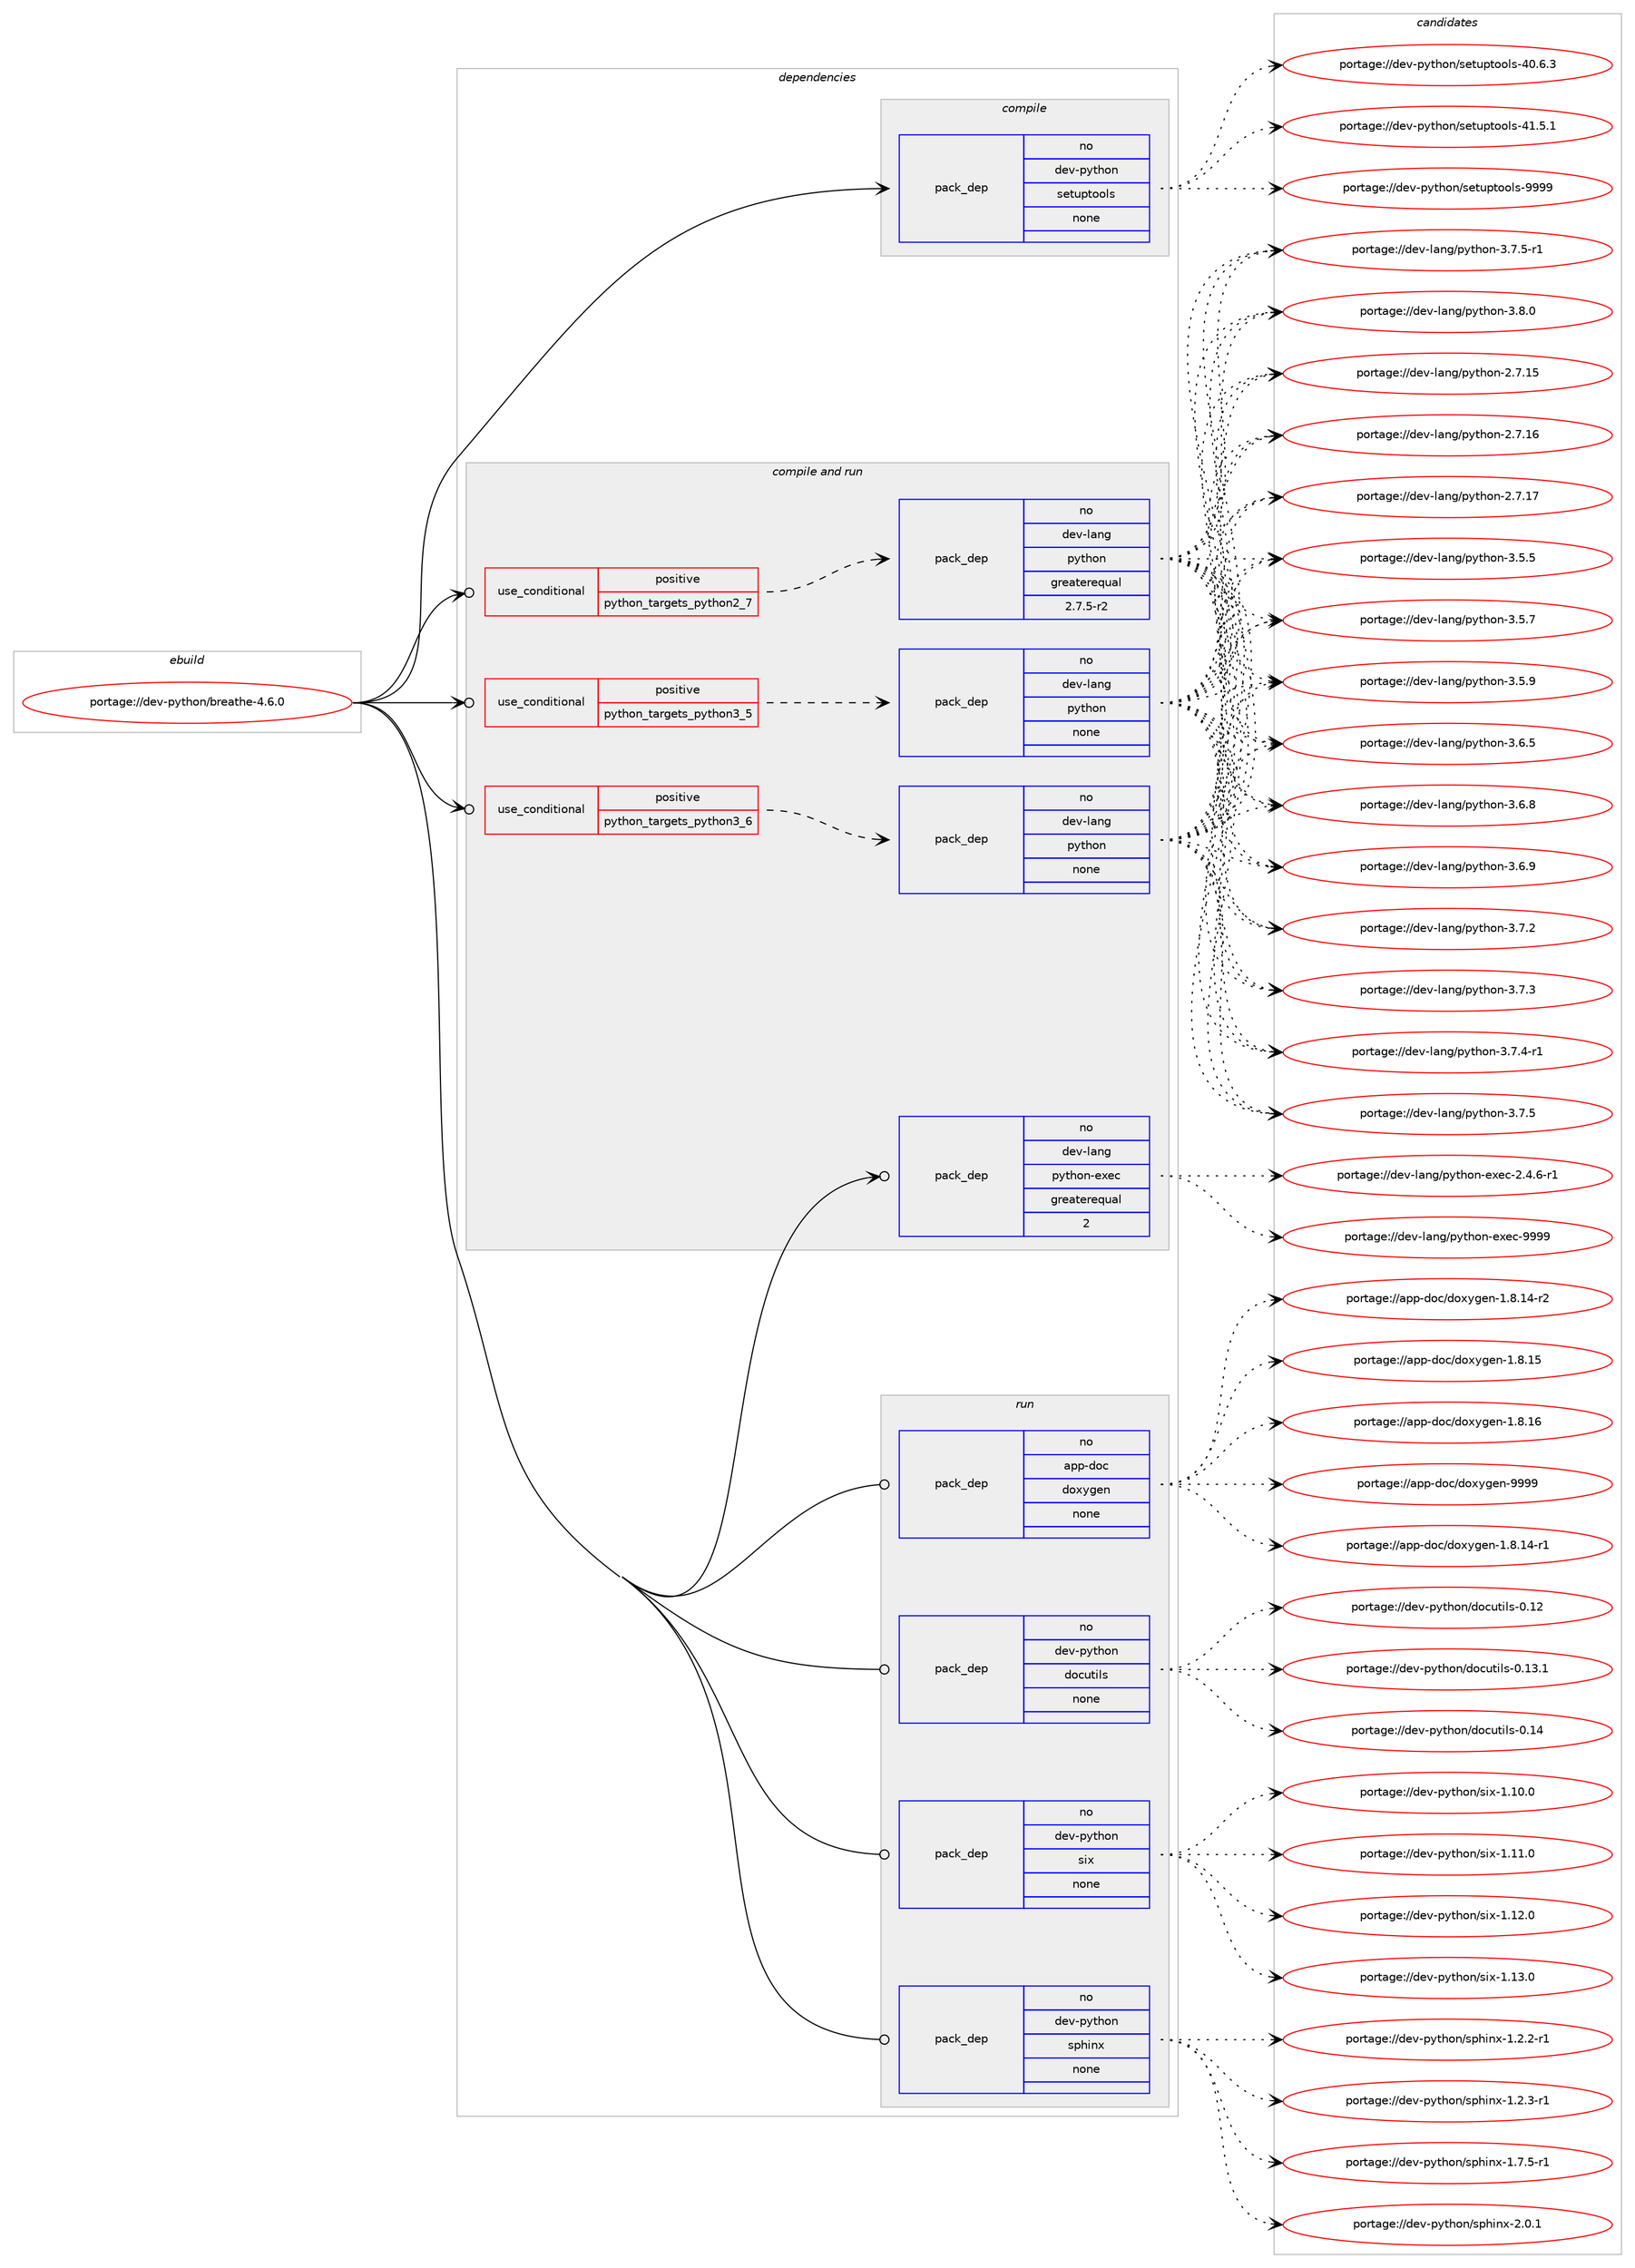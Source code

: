 digraph prolog {

# *************
# Graph options
# *************

newrank=true;
concentrate=true;
compound=true;
graph [rankdir=LR,fontname=Helvetica,fontsize=10,ranksep=1.5];#, ranksep=2.5, nodesep=0.2];
edge  [arrowhead=vee];
node  [fontname=Helvetica,fontsize=10];

# **********
# The ebuild
# **********

subgraph cluster_leftcol {
color=gray;
rank=same;
label=<<i>ebuild</i>>;
id [label="portage://dev-python/breathe-4.6.0", color=red, width=4, href="../dev-python/breathe-4.6.0.svg"];
}

# ****************
# The dependencies
# ****************

subgraph cluster_midcol {
color=gray;
label=<<i>dependencies</i>>;
subgraph cluster_compile {
fillcolor="#eeeeee";
style=filled;
label=<<i>compile</i>>;
subgraph pack102978 {
dependency132761 [label=<<TABLE BORDER="0" CELLBORDER="1" CELLSPACING="0" CELLPADDING="4" WIDTH="220"><TR><TD ROWSPAN="6" CELLPADDING="30">pack_dep</TD></TR><TR><TD WIDTH="110">no</TD></TR><TR><TD>dev-python</TD></TR><TR><TD>setuptools</TD></TR><TR><TD>none</TD></TR><TR><TD></TD></TR></TABLE>>, shape=none, color=blue];
}
id:e -> dependency132761:w [weight=20,style="solid",arrowhead="vee"];
}
subgraph cluster_compileandrun {
fillcolor="#eeeeee";
style=filled;
label=<<i>compile and run</i>>;
subgraph cond26479 {
dependency132762 [label=<<TABLE BORDER="0" CELLBORDER="1" CELLSPACING="0" CELLPADDING="4"><TR><TD ROWSPAN="3" CELLPADDING="10">use_conditional</TD></TR><TR><TD>positive</TD></TR><TR><TD>python_targets_python2_7</TD></TR></TABLE>>, shape=none, color=red];
subgraph pack102979 {
dependency132763 [label=<<TABLE BORDER="0" CELLBORDER="1" CELLSPACING="0" CELLPADDING="4" WIDTH="220"><TR><TD ROWSPAN="6" CELLPADDING="30">pack_dep</TD></TR><TR><TD WIDTH="110">no</TD></TR><TR><TD>dev-lang</TD></TR><TR><TD>python</TD></TR><TR><TD>greaterequal</TD></TR><TR><TD>2.7.5-r2</TD></TR></TABLE>>, shape=none, color=blue];
}
dependency132762:e -> dependency132763:w [weight=20,style="dashed",arrowhead="vee"];
}
id:e -> dependency132762:w [weight=20,style="solid",arrowhead="odotvee"];
subgraph cond26480 {
dependency132764 [label=<<TABLE BORDER="0" CELLBORDER="1" CELLSPACING="0" CELLPADDING="4"><TR><TD ROWSPAN="3" CELLPADDING="10">use_conditional</TD></TR><TR><TD>positive</TD></TR><TR><TD>python_targets_python3_5</TD></TR></TABLE>>, shape=none, color=red];
subgraph pack102980 {
dependency132765 [label=<<TABLE BORDER="0" CELLBORDER="1" CELLSPACING="0" CELLPADDING="4" WIDTH="220"><TR><TD ROWSPAN="6" CELLPADDING="30">pack_dep</TD></TR><TR><TD WIDTH="110">no</TD></TR><TR><TD>dev-lang</TD></TR><TR><TD>python</TD></TR><TR><TD>none</TD></TR><TR><TD></TD></TR></TABLE>>, shape=none, color=blue];
}
dependency132764:e -> dependency132765:w [weight=20,style="dashed",arrowhead="vee"];
}
id:e -> dependency132764:w [weight=20,style="solid",arrowhead="odotvee"];
subgraph cond26481 {
dependency132766 [label=<<TABLE BORDER="0" CELLBORDER="1" CELLSPACING="0" CELLPADDING="4"><TR><TD ROWSPAN="3" CELLPADDING="10">use_conditional</TD></TR><TR><TD>positive</TD></TR><TR><TD>python_targets_python3_6</TD></TR></TABLE>>, shape=none, color=red];
subgraph pack102981 {
dependency132767 [label=<<TABLE BORDER="0" CELLBORDER="1" CELLSPACING="0" CELLPADDING="4" WIDTH="220"><TR><TD ROWSPAN="6" CELLPADDING="30">pack_dep</TD></TR><TR><TD WIDTH="110">no</TD></TR><TR><TD>dev-lang</TD></TR><TR><TD>python</TD></TR><TR><TD>none</TD></TR><TR><TD></TD></TR></TABLE>>, shape=none, color=blue];
}
dependency132766:e -> dependency132767:w [weight=20,style="dashed",arrowhead="vee"];
}
id:e -> dependency132766:w [weight=20,style="solid",arrowhead="odotvee"];
subgraph pack102982 {
dependency132768 [label=<<TABLE BORDER="0" CELLBORDER="1" CELLSPACING="0" CELLPADDING="4" WIDTH="220"><TR><TD ROWSPAN="6" CELLPADDING="30">pack_dep</TD></TR><TR><TD WIDTH="110">no</TD></TR><TR><TD>dev-lang</TD></TR><TR><TD>python-exec</TD></TR><TR><TD>greaterequal</TD></TR><TR><TD>2</TD></TR></TABLE>>, shape=none, color=blue];
}
id:e -> dependency132768:w [weight=20,style="solid",arrowhead="odotvee"];
}
subgraph cluster_run {
fillcolor="#eeeeee";
style=filled;
label=<<i>run</i>>;
subgraph pack102983 {
dependency132769 [label=<<TABLE BORDER="0" CELLBORDER="1" CELLSPACING="0" CELLPADDING="4" WIDTH="220"><TR><TD ROWSPAN="6" CELLPADDING="30">pack_dep</TD></TR><TR><TD WIDTH="110">no</TD></TR><TR><TD>app-doc</TD></TR><TR><TD>doxygen</TD></TR><TR><TD>none</TD></TR><TR><TD></TD></TR></TABLE>>, shape=none, color=blue];
}
id:e -> dependency132769:w [weight=20,style="solid",arrowhead="odot"];
subgraph pack102984 {
dependency132770 [label=<<TABLE BORDER="0" CELLBORDER="1" CELLSPACING="0" CELLPADDING="4" WIDTH="220"><TR><TD ROWSPAN="6" CELLPADDING="30">pack_dep</TD></TR><TR><TD WIDTH="110">no</TD></TR><TR><TD>dev-python</TD></TR><TR><TD>docutils</TD></TR><TR><TD>none</TD></TR><TR><TD></TD></TR></TABLE>>, shape=none, color=blue];
}
id:e -> dependency132770:w [weight=20,style="solid",arrowhead="odot"];
subgraph pack102985 {
dependency132771 [label=<<TABLE BORDER="0" CELLBORDER="1" CELLSPACING="0" CELLPADDING="4" WIDTH="220"><TR><TD ROWSPAN="6" CELLPADDING="30">pack_dep</TD></TR><TR><TD WIDTH="110">no</TD></TR><TR><TD>dev-python</TD></TR><TR><TD>six</TD></TR><TR><TD>none</TD></TR><TR><TD></TD></TR></TABLE>>, shape=none, color=blue];
}
id:e -> dependency132771:w [weight=20,style="solid",arrowhead="odot"];
subgraph pack102986 {
dependency132772 [label=<<TABLE BORDER="0" CELLBORDER="1" CELLSPACING="0" CELLPADDING="4" WIDTH="220"><TR><TD ROWSPAN="6" CELLPADDING="30">pack_dep</TD></TR><TR><TD WIDTH="110">no</TD></TR><TR><TD>dev-python</TD></TR><TR><TD>sphinx</TD></TR><TR><TD>none</TD></TR><TR><TD></TD></TR></TABLE>>, shape=none, color=blue];
}
id:e -> dependency132772:w [weight=20,style="solid",arrowhead="odot"];
}
}

# **************
# The candidates
# **************

subgraph cluster_choices {
rank=same;
color=gray;
label=<<i>candidates</i>>;

subgraph choice102978 {
color=black;
nodesep=1;
choiceportage100101118451121211161041111104711510111611711211611111110811545524846544651 [label="portage://dev-python/setuptools-40.6.3", color=red, width=4,href="../dev-python/setuptools-40.6.3.svg"];
choiceportage100101118451121211161041111104711510111611711211611111110811545524946534649 [label="portage://dev-python/setuptools-41.5.1", color=red, width=4,href="../dev-python/setuptools-41.5.1.svg"];
choiceportage10010111845112121116104111110471151011161171121161111111081154557575757 [label="portage://dev-python/setuptools-9999", color=red, width=4,href="../dev-python/setuptools-9999.svg"];
dependency132761:e -> choiceportage100101118451121211161041111104711510111611711211611111110811545524846544651:w [style=dotted,weight="100"];
dependency132761:e -> choiceportage100101118451121211161041111104711510111611711211611111110811545524946534649:w [style=dotted,weight="100"];
dependency132761:e -> choiceportage10010111845112121116104111110471151011161171121161111111081154557575757:w [style=dotted,weight="100"];
}
subgraph choice102979 {
color=black;
nodesep=1;
choiceportage10010111845108971101034711212111610411111045504655464953 [label="portage://dev-lang/python-2.7.15", color=red, width=4,href="../dev-lang/python-2.7.15.svg"];
choiceportage10010111845108971101034711212111610411111045504655464954 [label="portage://dev-lang/python-2.7.16", color=red, width=4,href="../dev-lang/python-2.7.16.svg"];
choiceportage10010111845108971101034711212111610411111045504655464955 [label="portage://dev-lang/python-2.7.17", color=red, width=4,href="../dev-lang/python-2.7.17.svg"];
choiceportage100101118451089711010347112121116104111110455146534653 [label="portage://dev-lang/python-3.5.5", color=red, width=4,href="../dev-lang/python-3.5.5.svg"];
choiceportage100101118451089711010347112121116104111110455146534655 [label="portage://dev-lang/python-3.5.7", color=red, width=4,href="../dev-lang/python-3.5.7.svg"];
choiceportage100101118451089711010347112121116104111110455146534657 [label="portage://dev-lang/python-3.5.9", color=red, width=4,href="../dev-lang/python-3.5.9.svg"];
choiceportage100101118451089711010347112121116104111110455146544653 [label="portage://dev-lang/python-3.6.5", color=red, width=4,href="../dev-lang/python-3.6.5.svg"];
choiceportage100101118451089711010347112121116104111110455146544656 [label="portage://dev-lang/python-3.6.8", color=red, width=4,href="../dev-lang/python-3.6.8.svg"];
choiceportage100101118451089711010347112121116104111110455146544657 [label="portage://dev-lang/python-3.6.9", color=red, width=4,href="../dev-lang/python-3.6.9.svg"];
choiceportage100101118451089711010347112121116104111110455146554650 [label="portage://dev-lang/python-3.7.2", color=red, width=4,href="../dev-lang/python-3.7.2.svg"];
choiceportage100101118451089711010347112121116104111110455146554651 [label="portage://dev-lang/python-3.7.3", color=red, width=4,href="../dev-lang/python-3.7.3.svg"];
choiceportage1001011184510897110103471121211161041111104551465546524511449 [label="portage://dev-lang/python-3.7.4-r1", color=red, width=4,href="../dev-lang/python-3.7.4-r1.svg"];
choiceportage100101118451089711010347112121116104111110455146554653 [label="portage://dev-lang/python-3.7.5", color=red, width=4,href="../dev-lang/python-3.7.5.svg"];
choiceportage1001011184510897110103471121211161041111104551465546534511449 [label="portage://dev-lang/python-3.7.5-r1", color=red, width=4,href="../dev-lang/python-3.7.5-r1.svg"];
choiceportage100101118451089711010347112121116104111110455146564648 [label="portage://dev-lang/python-3.8.0", color=red, width=4,href="../dev-lang/python-3.8.0.svg"];
dependency132763:e -> choiceportage10010111845108971101034711212111610411111045504655464953:w [style=dotted,weight="100"];
dependency132763:e -> choiceportage10010111845108971101034711212111610411111045504655464954:w [style=dotted,weight="100"];
dependency132763:e -> choiceportage10010111845108971101034711212111610411111045504655464955:w [style=dotted,weight="100"];
dependency132763:e -> choiceportage100101118451089711010347112121116104111110455146534653:w [style=dotted,weight="100"];
dependency132763:e -> choiceportage100101118451089711010347112121116104111110455146534655:w [style=dotted,weight="100"];
dependency132763:e -> choiceportage100101118451089711010347112121116104111110455146534657:w [style=dotted,weight="100"];
dependency132763:e -> choiceportage100101118451089711010347112121116104111110455146544653:w [style=dotted,weight="100"];
dependency132763:e -> choiceportage100101118451089711010347112121116104111110455146544656:w [style=dotted,weight="100"];
dependency132763:e -> choiceportage100101118451089711010347112121116104111110455146544657:w [style=dotted,weight="100"];
dependency132763:e -> choiceportage100101118451089711010347112121116104111110455146554650:w [style=dotted,weight="100"];
dependency132763:e -> choiceportage100101118451089711010347112121116104111110455146554651:w [style=dotted,weight="100"];
dependency132763:e -> choiceportage1001011184510897110103471121211161041111104551465546524511449:w [style=dotted,weight="100"];
dependency132763:e -> choiceportage100101118451089711010347112121116104111110455146554653:w [style=dotted,weight="100"];
dependency132763:e -> choiceportage1001011184510897110103471121211161041111104551465546534511449:w [style=dotted,weight="100"];
dependency132763:e -> choiceportage100101118451089711010347112121116104111110455146564648:w [style=dotted,weight="100"];
}
subgraph choice102980 {
color=black;
nodesep=1;
choiceportage10010111845108971101034711212111610411111045504655464953 [label="portage://dev-lang/python-2.7.15", color=red, width=4,href="../dev-lang/python-2.7.15.svg"];
choiceportage10010111845108971101034711212111610411111045504655464954 [label="portage://dev-lang/python-2.7.16", color=red, width=4,href="../dev-lang/python-2.7.16.svg"];
choiceportage10010111845108971101034711212111610411111045504655464955 [label="portage://dev-lang/python-2.7.17", color=red, width=4,href="../dev-lang/python-2.7.17.svg"];
choiceportage100101118451089711010347112121116104111110455146534653 [label="portage://dev-lang/python-3.5.5", color=red, width=4,href="../dev-lang/python-3.5.5.svg"];
choiceportage100101118451089711010347112121116104111110455146534655 [label="portage://dev-lang/python-3.5.7", color=red, width=4,href="../dev-lang/python-3.5.7.svg"];
choiceportage100101118451089711010347112121116104111110455146534657 [label="portage://dev-lang/python-3.5.9", color=red, width=4,href="../dev-lang/python-3.5.9.svg"];
choiceportage100101118451089711010347112121116104111110455146544653 [label="portage://dev-lang/python-3.6.5", color=red, width=4,href="../dev-lang/python-3.6.5.svg"];
choiceportage100101118451089711010347112121116104111110455146544656 [label="portage://dev-lang/python-3.6.8", color=red, width=4,href="../dev-lang/python-3.6.8.svg"];
choiceportage100101118451089711010347112121116104111110455146544657 [label="portage://dev-lang/python-3.6.9", color=red, width=4,href="../dev-lang/python-3.6.9.svg"];
choiceportage100101118451089711010347112121116104111110455146554650 [label="portage://dev-lang/python-3.7.2", color=red, width=4,href="../dev-lang/python-3.7.2.svg"];
choiceportage100101118451089711010347112121116104111110455146554651 [label="portage://dev-lang/python-3.7.3", color=red, width=4,href="../dev-lang/python-3.7.3.svg"];
choiceportage1001011184510897110103471121211161041111104551465546524511449 [label="portage://dev-lang/python-3.7.4-r1", color=red, width=4,href="../dev-lang/python-3.7.4-r1.svg"];
choiceportage100101118451089711010347112121116104111110455146554653 [label="portage://dev-lang/python-3.7.5", color=red, width=4,href="../dev-lang/python-3.7.5.svg"];
choiceportage1001011184510897110103471121211161041111104551465546534511449 [label="portage://dev-lang/python-3.7.5-r1", color=red, width=4,href="../dev-lang/python-3.7.5-r1.svg"];
choiceportage100101118451089711010347112121116104111110455146564648 [label="portage://dev-lang/python-3.8.0", color=red, width=4,href="../dev-lang/python-3.8.0.svg"];
dependency132765:e -> choiceportage10010111845108971101034711212111610411111045504655464953:w [style=dotted,weight="100"];
dependency132765:e -> choiceportage10010111845108971101034711212111610411111045504655464954:w [style=dotted,weight="100"];
dependency132765:e -> choiceportage10010111845108971101034711212111610411111045504655464955:w [style=dotted,weight="100"];
dependency132765:e -> choiceportage100101118451089711010347112121116104111110455146534653:w [style=dotted,weight="100"];
dependency132765:e -> choiceportage100101118451089711010347112121116104111110455146534655:w [style=dotted,weight="100"];
dependency132765:e -> choiceportage100101118451089711010347112121116104111110455146534657:w [style=dotted,weight="100"];
dependency132765:e -> choiceportage100101118451089711010347112121116104111110455146544653:w [style=dotted,weight="100"];
dependency132765:e -> choiceportage100101118451089711010347112121116104111110455146544656:w [style=dotted,weight="100"];
dependency132765:e -> choiceportage100101118451089711010347112121116104111110455146544657:w [style=dotted,weight="100"];
dependency132765:e -> choiceportage100101118451089711010347112121116104111110455146554650:w [style=dotted,weight="100"];
dependency132765:e -> choiceportage100101118451089711010347112121116104111110455146554651:w [style=dotted,weight="100"];
dependency132765:e -> choiceportage1001011184510897110103471121211161041111104551465546524511449:w [style=dotted,weight="100"];
dependency132765:e -> choiceportage100101118451089711010347112121116104111110455146554653:w [style=dotted,weight="100"];
dependency132765:e -> choiceportage1001011184510897110103471121211161041111104551465546534511449:w [style=dotted,weight="100"];
dependency132765:e -> choiceportage100101118451089711010347112121116104111110455146564648:w [style=dotted,weight="100"];
}
subgraph choice102981 {
color=black;
nodesep=1;
choiceportage10010111845108971101034711212111610411111045504655464953 [label="portage://dev-lang/python-2.7.15", color=red, width=4,href="../dev-lang/python-2.7.15.svg"];
choiceportage10010111845108971101034711212111610411111045504655464954 [label="portage://dev-lang/python-2.7.16", color=red, width=4,href="../dev-lang/python-2.7.16.svg"];
choiceportage10010111845108971101034711212111610411111045504655464955 [label="portage://dev-lang/python-2.7.17", color=red, width=4,href="../dev-lang/python-2.7.17.svg"];
choiceportage100101118451089711010347112121116104111110455146534653 [label="portage://dev-lang/python-3.5.5", color=red, width=4,href="../dev-lang/python-3.5.5.svg"];
choiceportage100101118451089711010347112121116104111110455146534655 [label="portage://dev-lang/python-3.5.7", color=red, width=4,href="../dev-lang/python-3.5.7.svg"];
choiceportage100101118451089711010347112121116104111110455146534657 [label="portage://dev-lang/python-3.5.9", color=red, width=4,href="../dev-lang/python-3.5.9.svg"];
choiceportage100101118451089711010347112121116104111110455146544653 [label="portage://dev-lang/python-3.6.5", color=red, width=4,href="../dev-lang/python-3.6.5.svg"];
choiceportage100101118451089711010347112121116104111110455146544656 [label="portage://dev-lang/python-3.6.8", color=red, width=4,href="../dev-lang/python-3.6.8.svg"];
choiceportage100101118451089711010347112121116104111110455146544657 [label="portage://dev-lang/python-3.6.9", color=red, width=4,href="../dev-lang/python-3.6.9.svg"];
choiceportage100101118451089711010347112121116104111110455146554650 [label="portage://dev-lang/python-3.7.2", color=red, width=4,href="../dev-lang/python-3.7.2.svg"];
choiceportage100101118451089711010347112121116104111110455146554651 [label="portage://dev-lang/python-3.7.3", color=red, width=4,href="../dev-lang/python-3.7.3.svg"];
choiceportage1001011184510897110103471121211161041111104551465546524511449 [label="portage://dev-lang/python-3.7.4-r1", color=red, width=4,href="../dev-lang/python-3.7.4-r1.svg"];
choiceportage100101118451089711010347112121116104111110455146554653 [label="portage://dev-lang/python-3.7.5", color=red, width=4,href="../dev-lang/python-3.7.5.svg"];
choiceportage1001011184510897110103471121211161041111104551465546534511449 [label="portage://dev-lang/python-3.7.5-r1", color=red, width=4,href="../dev-lang/python-3.7.5-r1.svg"];
choiceportage100101118451089711010347112121116104111110455146564648 [label="portage://dev-lang/python-3.8.0", color=red, width=4,href="../dev-lang/python-3.8.0.svg"];
dependency132767:e -> choiceportage10010111845108971101034711212111610411111045504655464953:w [style=dotted,weight="100"];
dependency132767:e -> choiceportage10010111845108971101034711212111610411111045504655464954:w [style=dotted,weight="100"];
dependency132767:e -> choiceportage10010111845108971101034711212111610411111045504655464955:w [style=dotted,weight="100"];
dependency132767:e -> choiceportage100101118451089711010347112121116104111110455146534653:w [style=dotted,weight="100"];
dependency132767:e -> choiceportage100101118451089711010347112121116104111110455146534655:w [style=dotted,weight="100"];
dependency132767:e -> choiceportage100101118451089711010347112121116104111110455146534657:w [style=dotted,weight="100"];
dependency132767:e -> choiceportage100101118451089711010347112121116104111110455146544653:w [style=dotted,weight="100"];
dependency132767:e -> choiceportage100101118451089711010347112121116104111110455146544656:w [style=dotted,weight="100"];
dependency132767:e -> choiceportage100101118451089711010347112121116104111110455146544657:w [style=dotted,weight="100"];
dependency132767:e -> choiceportage100101118451089711010347112121116104111110455146554650:w [style=dotted,weight="100"];
dependency132767:e -> choiceportage100101118451089711010347112121116104111110455146554651:w [style=dotted,weight="100"];
dependency132767:e -> choiceportage1001011184510897110103471121211161041111104551465546524511449:w [style=dotted,weight="100"];
dependency132767:e -> choiceportage100101118451089711010347112121116104111110455146554653:w [style=dotted,weight="100"];
dependency132767:e -> choiceportage1001011184510897110103471121211161041111104551465546534511449:w [style=dotted,weight="100"];
dependency132767:e -> choiceportage100101118451089711010347112121116104111110455146564648:w [style=dotted,weight="100"];
}
subgraph choice102982 {
color=black;
nodesep=1;
choiceportage10010111845108971101034711212111610411111045101120101994550465246544511449 [label="portage://dev-lang/python-exec-2.4.6-r1", color=red, width=4,href="../dev-lang/python-exec-2.4.6-r1.svg"];
choiceportage10010111845108971101034711212111610411111045101120101994557575757 [label="portage://dev-lang/python-exec-9999", color=red, width=4,href="../dev-lang/python-exec-9999.svg"];
dependency132768:e -> choiceportage10010111845108971101034711212111610411111045101120101994550465246544511449:w [style=dotted,weight="100"];
dependency132768:e -> choiceportage10010111845108971101034711212111610411111045101120101994557575757:w [style=dotted,weight="100"];
}
subgraph choice102983 {
color=black;
nodesep=1;
choiceportage97112112451001119947100111120121103101110454946564649524511449 [label="portage://app-doc/doxygen-1.8.14-r1", color=red, width=4,href="../app-doc/doxygen-1.8.14-r1.svg"];
choiceportage97112112451001119947100111120121103101110454946564649524511450 [label="portage://app-doc/doxygen-1.8.14-r2", color=red, width=4,href="../app-doc/doxygen-1.8.14-r2.svg"];
choiceportage9711211245100111994710011112012110310111045494656464953 [label="portage://app-doc/doxygen-1.8.15", color=red, width=4,href="../app-doc/doxygen-1.8.15.svg"];
choiceportage9711211245100111994710011112012110310111045494656464954 [label="portage://app-doc/doxygen-1.8.16", color=red, width=4,href="../app-doc/doxygen-1.8.16.svg"];
choiceportage971121124510011199471001111201211031011104557575757 [label="portage://app-doc/doxygen-9999", color=red, width=4,href="../app-doc/doxygen-9999.svg"];
dependency132769:e -> choiceportage97112112451001119947100111120121103101110454946564649524511449:w [style=dotted,weight="100"];
dependency132769:e -> choiceportage97112112451001119947100111120121103101110454946564649524511450:w [style=dotted,weight="100"];
dependency132769:e -> choiceportage9711211245100111994710011112012110310111045494656464953:w [style=dotted,weight="100"];
dependency132769:e -> choiceportage9711211245100111994710011112012110310111045494656464954:w [style=dotted,weight="100"];
dependency132769:e -> choiceportage971121124510011199471001111201211031011104557575757:w [style=dotted,weight="100"];
}
subgraph choice102984 {
color=black;
nodesep=1;
choiceportage1001011184511212111610411111047100111991171161051081154548464950 [label="portage://dev-python/docutils-0.12", color=red, width=4,href="../dev-python/docutils-0.12.svg"];
choiceportage10010111845112121116104111110471001119911711610510811545484649514649 [label="portage://dev-python/docutils-0.13.1", color=red, width=4,href="../dev-python/docutils-0.13.1.svg"];
choiceportage1001011184511212111610411111047100111991171161051081154548464952 [label="portage://dev-python/docutils-0.14", color=red, width=4,href="../dev-python/docutils-0.14.svg"];
dependency132770:e -> choiceportage1001011184511212111610411111047100111991171161051081154548464950:w [style=dotted,weight="100"];
dependency132770:e -> choiceportage10010111845112121116104111110471001119911711610510811545484649514649:w [style=dotted,weight="100"];
dependency132770:e -> choiceportage1001011184511212111610411111047100111991171161051081154548464952:w [style=dotted,weight="100"];
}
subgraph choice102985 {
color=black;
nodesep=1;
choiceportage100101118451121211161041111104711510512045494649484648 [label="portage://dev-python/six-1.10.0", color=red, width=4,href="../dev-python/six-1.10.0.svg"];
choiceportage100101118451121211161041111104711510512045494649494648 [label="portage://dev-python/six-1.11.0", color=red, width=4,href="../dev-python/six-1.11.0.svg"];
choiceportage100101118451121211161041111104711510512045494649504648 [label="portage://dev-python/six-1.12.0", color=red, width=4,href="../dev-python/six-1.12.0.svg"];
choiceportage100101118451121211161041111104711510512045494649514648 [label="portage://dev-python/six-1.13.0", color=red, width=4,href="../dev-python/six-1.13.0.svg"];
dependency132771:e -> choiceportage100101118451121211161041111104711510512045494649484648:w [style=dotted,weight="100"];
dependency132771:e -> choiceportage100101118451121211161041111104711510512045494649494648:w [style=dotted,weight="100"];
dependency132771:e -> choiceportage100101118451121211161041111104711510512045494649504648:w [style=dotted,weight="100"];
dependency132771:e -> choiceportage100101118451121211161041111104711510512045494649514648:w [style=dotted,weight="100"];
}
subgraph choice102986 {
color=black;
nodesep=1;
choiceportage10010111845112121116104111110471151121041051101204549465046504511449 [label="portage://dev-python/sphinx-1.2.2-r1", color=red, width=4,href="../dev-python/sphinx-1.2.2-r1.svg"];
choiceportage10010111845112121116104111110471151121041051101204549465046514511449 [label="portage://dev-python/sphinx-1.2.3-r1", color=red, width=4,href="../dev-python/sphinx-1.2.3-r1.svg"];
choiceportage10010111845112121116104111110471151121041051101204549465546534511449 [label="portage://dev-python/sphinx-1.7.5-r1", color=red, width=4,href="../dev-python/sphinx-1.7.5-r1.svg"];
choiceportage1001011184511212111610411111047115112104105110120455046484649 [label="portage://dev-python/sphinx-2.0.1", color=red, width=4,href="../dev-python/sphinx-2.0.1.svg"];
dependency132772:e -> choiceportage10010111845112121116104111110471151121041051101204549465046504511449:w [style=dotted,weight="100"];
dependency132772:e -> choiceportage10010111845112121116104111110471151121041051101204549465046514511449:w [style=dotted,weight="100"];
dependency132772:e -> choiceportage10010111845112121116104111110471151121041051101204549465546534511449:w [style=dotted,weight="100"];
dependency132772:e -> choiceportage1001011184511212111610411111047115112104105110120455046484649:w [style=dotted,weight="100"];
}
}

}
